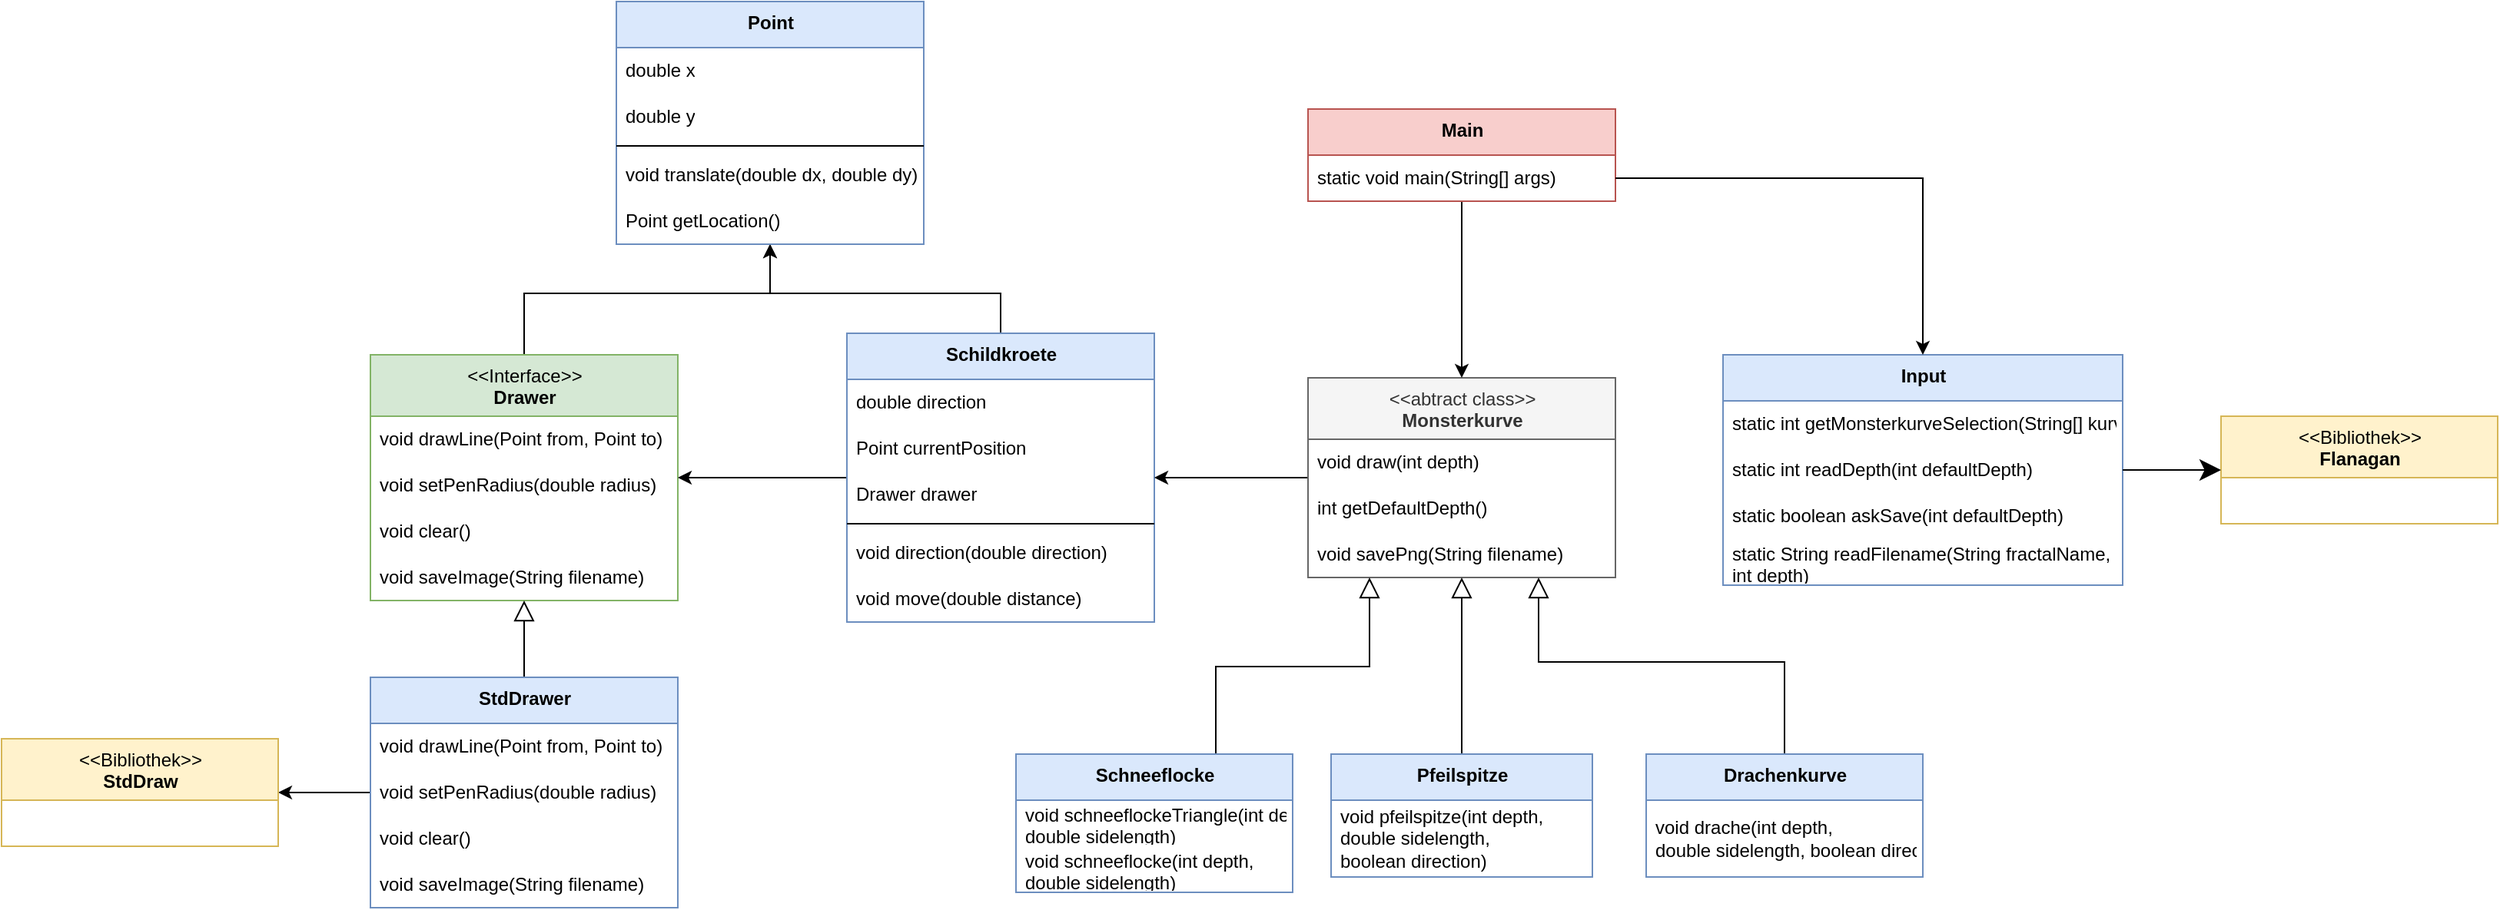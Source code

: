 <mxfile version="14.1.8" type="device" pages="4"><diagram name="Page-1" id="929967ad-93f9-6ef4-fab6-5d389245f69c"><mxGraphModel dx="2234" dy="1420" grid="1" gridSize="10" guides="1" tooltips="1" connect="1" arrows="1" fold="1" page="1" pageScale="1.5" pageWidth="1169" pageHeight="826" background="none" math="0" shadow="0"><root><mxCell id="0" style=";html=1;"/><mxCell id="1" style=";html=1;" parent="0"/><mxCell id="JNPjMtO4PmQAxvZl8eTC-41" style="edgeStyle=orthogonalEdgeStyle;rounded=0;orthogonalLoop=1;jettySize=auto;html=1;entryX=0.5;entryY=1;entryDx=0;entryDy=0;entryPerimeter=0;" edge="1" parent="1" source="JNPjMtO4PmQAxvZl8eTC-1" target="JNPjMtO4PmQAxvZl8eTC-39"><mxGeometry relative="1" as="geometry"><Array as="points"><mxPoint x="400" y="350"/><mxPoint x="560" y="350"/></Array></mxGeometry></mxCell><mxCell id="JNPjMtO4PmQAxvZl8eTC-1" value="&amp;lt;&amp;lt;Interface&amp;gt;&amp;gt;&lt;br&gt;&lt;b&gt;Drawer&lt;/b&gt;" style="swimlane;fontStyle=0;align=center;verticalAlign=top;childLayout=stackLayout;horizontal=1;startSize=40;horizontalStack=0;resizeParent=1;resizeParentMax=0;resizeLast=0;collapsible=0;marginBottom=0;html=1;fillColor=#d5e8d4;strokeColor=#82b366;" vertex="1" parent="1"><mxGeometry x="300" y="390" width="200" height="160" as="geometry"/></mxCell><mxCell id="JNPjMtO4PmQAxvZl8eTC-3" value="void drawLine(Point from, Point to)" style="text;html=1;strokeColor=none;fillColor=none;align=left;verticalAlign=middle;spacingLeft=4;spacingRight=4;overflow=hidden;rotatable=0;points=[[0,0.5],[1,0.5]];portConstraint=eastwest;" vertex="1" parent="JNPjMtO4PmQAxvZl8eTC-1"><mxGeometry y="40" width="200" height="30" as="geometry"/></mxCell><mxCell id="JNPjMtO4PmQAxvZl8eTC-4" value="void setPenRadius(double radius)" style="text;html=1;strokeColor=none;fillColor=none;align=left;verticalAlign=middle;spacingLeft=4;spacingRight=4;overflow=hidden;rotatable=0;points=[[0,0.5],[1,0.5]];portConstraint=eastwest;" vertex="1" parent="JNPjMtO4PmQAxvZl8eTC-1"><mxGeometry y="70" width="200" height="30" as="geometry"/></mxCell><mxCell id="JNPjMtO4PmQAxvZl8eTC-2" value="void clear()" style="text;html=1;strokeColor=none;fillColor=none;align=left;verticalAlign=middle;spacingLeft=4;spacingRight=4;overflow=hidden;rotatable=0;points=[[0,0.5],[1,0.5]];portConstraint=eastwest;" vertex="1" parent="JNPjMtO4PmQAxvZl8eTC-1"><mxGeometry y="100" width="200" height="30" as="geometry"/></mxCell><mxCell id="JNPjMtO4PmQAxvZl8eTC-5" value="void saveImage(String filename)" style="text;html=1;strokeColor=none;fillColor=none;align=left;verticalAlign=middle;spacingLeft=4;spacingRight=4;overflow=hidden;rotatable=0;points=[[0,0.5],[1,0.5]];portConstraint=eastwest;" vertex="1" parent="JNPjMtO4PmQAxvZl8eTC-1"><mxGeometry y="130" width="200" height="30" as="geometry"/></mxCell><mxCell id="JNPjMtO4PmQAxvZl8eTC-13" style="edgeStyle=orthogonalEdgeStyle;rounded=0;orthogonalLoop=1;jettySize=auto;html=1;endArrow=block;endFill=0;endSize=11;" edge="1" parent="1" source="JNPjMtO4PmQAxvZl8eTC-6" target="JNPjMtO4PmQAxvZl8eTC-1"><mxGeometry relative="1" as="geometry"/></mxCell><mxCell id="JNPjMtO4PmQAxvZl8eTC-64" style="edgeStyle=orthogonalEdgeStyle;rounded=0;orthogonalLoop=1;jettySize=auto;html=1;endArrow=classic;endFill=1;" edge="1" parent="1" source="JNPjMtO4PmQAxvZl8eTC-6" target="JNPjMtO4PmQAxvZl8eTC-62"><mxGeometry relative="1" as="geometry"/></mxCell><mxCell id="JNPjMtO4PmQAxvZl8eTC-6" value="&lt;b&gt;StdDrawer&lt;/b&gt;" style="swimlane;fontStyle=0;align=center;verticalAlign=top;childLayout=stackLayout;horizontal=1;startSize=30;horizontalStack=0;resizeParent=1;resizeParentMax=0;resizeLast=0;collapsible=0;marginBottom=0;html=1;fillColor=#dae8fc;strokeColor=#6c8ebf;" vertex="1" parent="1"><mxGeometry x="300" y="600" width="200" height="150" as="geometry"/></mxCell><mxCell id="JNPjMtO4PmQAxvZl8eTC-7" value="void drawLine(Point from, Point to)" style="text;html=1;strokeColor=none;fillColor=none;align=left;verticalAlign=middle;spacingLeft=4;spacingRight=4;overflow=hidden;rotatable=0;points=[[0,0.5],[1,0.5]];portConstraint=eastwest;" vertex="1" parent="JNPjMtO4PmQAxvZl8eTC-6"><mxGeometry y="30" width="200" height="30" as="geometry"/></mxCell><mxCell id="JNPjMtO4PmQAxvZl8eTC-8" value="void setPenRadius(double radius)" style="text;html=1;strokeColor=none;fillColor=none;align=left;verticalAlign=middle;spacingLeft=4;spacingRight=4;overflow=hidden;rotatable=0;points=[[0,0.5],[1,0.5]];portConstraint=eastwest;" vertex="1" parent="JNPjMtO4PmQAxvZl8eTC-6"><mxGeometry y="60" width="200" height="30" as="geometry"/></mxCell><mxCell id="JNPjMtO4PmQAxvZl8eTC-9" value="void clear()" style="text;html=1;strokeColor=none;fillColor=none;align=left;verticalAlign=middle;spacingLeft=4;spacingRight=4;overflow=hidden;rotatable=0;points=[[0,0.5],[1,0.5]];portConstraint=eastwest;" vertex="1" parent="JNPjMtO4PmQAxvZl8eTC-6"><mxGeometry y="90" width="200" height="30" as="geometry"/></mxCell><mxCell id="JNPjMtO4PmQAxvZl8eTC-10" value="void saveImage(String filename)" style="text;html=1;strokeColor=none;fillColor=none;align=left;verticalAlign=middle;spacingLeft=4;spacingRight=4;overflow=hidden;rotatable=0;points=[[0,0.5],[1,0.5]];portConstraint=eastwest;" vertex="1" parent="JNPjMtO4PmQAxvZl8eTC-6"><mxGeometry y="120" width="200" height="30" as="geometry"/></mxCell><mxCell id="JNPjMtO4PmQAxvZl8eTC-25" style="edgeStyle=orthogonalEdgeStyle;rounded=0;orthogonalLoop=1;jettySize=auto;html=1;" edge="1" parent="1" source="JNPjMtO4PmQAxvZl8eTC-14" target="JNPjMtO4PmQAxvZl8eTC-1"><mxGeometry relative="1" as="geometry"/></mxCell><mxCell id="JNPjMtO4PmQAxvZl8eTC-40" style="edgeStyle=orthogonalEdgeStyle;rounded=0;orthogonalLoop=1;jettySize=auto;html=1;" edge="1" parent="1" source="JNPjMtO4PmQAxvZl8eTC-14" target="JNPjMtO4PmQAxvZl8eTC-33"><mxGeometry relative="1" as="geometry"><Array as="points"><mxPoint x="710" y="350"/><mxPoint x="560" y="350"/></Array></mxGeometry></mxCell><mxCell id="JNPjMtO4PmQAxvZl8eTC-14" value="&lt;b&gt;Schildkroete&lt;/b&gt;" style="swimlane;fontStyle=0;align=center;verticalAlign=top;childLayout=stackLayout;horizontal=1;startSize=30;horizontalStack=0;resizeParent=1;resizeParentMax=0;resizeLast=0;collapsible=0;marginBottom=0;html=1;fillColor=#dae8fc;strokeColor=#6c8ebf;" vertex="1" parent="1"><mxGeometry x="610" y="376" width="200" height="188" as="geometry"/></mxCell><mxCell id="JNPjMtO4PmQAxvZl8eTC-15" value="double direction" style="text;html=1;strokeColor=none;fillColor=none;align=left;verticalAlign=middle;spacingLeft=4;spacingRight=4;overflow=hidden;rotatable=0;points=[[0,0.5],[1,0.5]];portConstraint=eastwest;" vertex="1" parent="JNPjMtO4PmQAxvZl8eTC-14"><mxGeometry y="30" width="200" height="30" as="geometry"/></mxCell><mxCell id="JNPjMtO4PmQAxvZl8eTC-16" value="Point currentPosition" style="text;html=1;strokeColor=none;fillColor=none;align=left;verticalAlign=middle;spacingLeft=4;spacingRight=4;overflow=hidden;rotatable=0;points=[[0,0.5],[1,0.5]];portConstraint=eastwest;" vertex="1" parent="JNPjMtO4PmQAxvZl8eTC-14"><mxGeometry y="60" width="200" height="30" as="geometry"/></mxCell><mxCell id="JNPjMtO4PmQAxvZl8eTC-32" value="Drawer drawer" style="text;html=1;strokeColor=none;fillColor=none;align=left;verticalAlign=middle;spacingLeft=4;spacingRight=4;overflow=hidden;rotatable=0;points=[[0,0.5],[1,0.5]];portConstraint=eastwest;" vertex="1" parent="JNPjMtO4PmQAxvZl8eTC-14"><mxGeometry y="90" width="200" height="30" as="geometry"/></mxCell><mxCell id="JNPjMtO4PmQAxvZl8eTC-31" value="" style="line;strokeWidth=1;fillColor=none;align=left;verticalAlign=middle;spacingTop=-1;spacingLeft=3;spacingRight=3;rotatable=0;labelPosition=right;points=[];portConstraint=eastwest;" vertex="1" parent="JNPjMtO4PmQAxvZl8eTC-14"><mxGeometry y="120" width="200" height="8" as="geometry"/></mxCell><mxCell id="JNPjMtO4PmQAxvZl8eTC-17" value="void direction(double direction)" style="text;html=1;strokeColor=none;fillColor=none;align=left;verticalAlign=middle;spacingLeft=4;spacingRight=4;overflow=hidden;rotatable=0;points=[[0,0.5],[1,0.5]];portConstraint=eastwest;" vertex="1" parent="JNPjMtO4PmQAxvZl8eTC-14"><mxGeometry y="128" width="200" height="30" as="geometry"/></mxCell><mxCell id="JNPjMtO4PmQAxvZl8eTC-18" value="void move(double distance)" style="text;html=1;strokeColor=none;fillColor=none;align=left;verticalAlign=middle;spacingLeft=4;spacingRight=4;overflow=hidden;rotatable=0;points=[[0,0.5],[1,0.5]];portConstraint=eastwest;" vertex="1" parent="JNPjMtO4PmQAxvZl8eTC-14"><mxGeometry y="158" width="200" height="30" as="geometry"/></mxCell><mxCell id="JNPjMtO4PmQAxvZl8eTC-33" value="&lt;b&gt;Point&lt;/b&gt;" style="swimlane;fontStyle=0;align=center;verticalAlign=top;childLayout=stackLayout;horizontal=1;startSize=30;horizontalStack=0;resizeParent=1;resizeParentMax=0;resizeLast=0;collapsible=0;marginBottom=0;html=1;fillColor=#dae8fc;strokeColor=#6c8ebf;" vertex="1" parent="1"><mxGeometry x="460" y="160" width="200" height="158" as="geometry"/></mxCell><mxCell id="JNPjMtO4PmQAxvZl8eTC-34" value="double x" style="text;html=1;strokeColor=none;fillColor=none;align=left;verticalAlign=middle;spacingLeft=4;spacingRight=4;overflow=hidden;rotatable=0;points=[[0,0.5],[1,0.5]];portConstraint=eastwest;" vertex="1" parent="JNPjMtO4PmQAxvZl8eTC-33"><mxGeometry y="30" width="200" height="30" as="geometry"/></mxCell><mxCell id="JNPjMtO4PmQAxvZl8eTC-35" value="double y" style="text;html=1;strokeColor=none;fillColor=none;align=left;verticalAlign=middle;spacingLeft=4;spacingRight=4;overflow=hidden;rotatable=0;points=[[0,0.5],[1,0.5]];portConstraint=eastwest;" vertex="1" parent="JNPjMtO4PmQAxvZl8eTC-33"><mxGeometry y="60" width="200" height="30" as="geometry"/></mxCell><mxCell id="JNPjMtO4PmQAxvZl8eTC-37" value="" style="line;strokeWidth=1;fillColor=none;align=left;verticalAlign=middle;spacingTop=-1;spacingLeft=3;spacingRight=3;rotatable=0;labelPosition=right;points=[];portConstraint=eastwest;" vertex="1" parent="JNPjMtO4PmQAxvZl8eTC-33"><mxGeometry y="90" width="200" height="8" as="geometry"/></mxCell><mxCell id="JNPjMtO4PmQAxvZl8eTC-38" value="void translate(double dx, double dy)" style="text;html=1;strokeColor=none;fillColor=none;align=left;verticalAlign=middle;spacingLeft=4;spacingRight=4;overflow=hidden;rotatable=0;points=[[0,0.5],[1,0.5]];portConstraint=eastwest;" vertex="1" parent="JNPjMtO4PmQAxvZl8eTC-33"><mxGeometry y="98" width="200" height="30" as="geometry"/></mxCell><mxCell id="JNPjMtO4PmQAxvZl8eTC-39" value="Point getLocation()" style="text;html=1;strokeColor=none;fillColor=none;align=left;verticalAlign=middle;spacingLeft=4;spacingRight=4;overflow=hidden;rotatable=0;points=[[0,0.5],[1,0.5]];portConstraint=eastwest;" vertex="1" parent="JNPjMtO4PmQAxvZl8eTC-33"><mxGeometry y="128" width="200" height="30" as="geometry"/></mxCell><mxCell id="JNPjMtO4PmQAxvZl8eTC-47" style="edgeStyle=orthogonalEdgeStyle;rounded=0;orthogonalLoop=1;jettySize=auto;html=1;" edge="1" parent="1" source="JNPjMtO4PmQAxvZl8eTC-42" target="JNPjMtO4PmQAxvZl8eTC-14"><mxGeometry relative="1" as="geometry"/></mxCell><mxCell id="JNPjMtO4PmQAxvZl8eTC-42" value="&amp;lt;&amp;lt;abtract class&amp;gt;&amp;gt;&lt;br&gt;&lt;b&gt;Monsterkurve&lt;/b&gt;" style="swimlane;fontStyle=0;align=center;verticalAlign=top;childLayout=stackLayout;horizontal=1;startSize=40;horizontalStack=0;resizeParent=1;resizeParentMax=0;resizeLast=0;collapsible=0;marginBottom=0;html=1;fillColor=#f5f5f5;strokeColor=#666666;fontColor=#333333;" vertex="1" parent="1"><mxGeometry x="910" y="405" width="200" height="130" as="geometry"/></mxCell><mxCell id="JNPjMtO4PmQAxvZl8eTC-43" value="void draw(int depth)" style="text;html=1;strokeColor=none;fillColor=none;align=left;verticalAlign=middle;spacingLeft=4;spacingRight=4;overflow=hidden;rotatable=0;points=[[0,0.5],[1,0.5]];portConstraint=eastwest;" vertex="1" parent="JNPjMtO4PmQAxvZl8eTC-42"><mxGeometry y="40" width="200" height="30" as="geometry"/></mxCell><mxCell id="JNPjMtO4PmQAxvZl8eTC-44" value="int getDefaultDepth()" style="text;html=1;strokeColor=none;fillColor=none;align=left;verticalAlign=middle;spacingLeft=4;spacingRight=4;overflow=hidden;rotatable=0;points=[[0,0.5],[1,0.5]];portConstraint=eastwest;" vertex="1" parent="JNPjMtO4PmQAxvZl8eTC-42"><mxGeometry y="70" width="200" height="30" as="geometry"/></mxCell><mxCell id="JNPjMtO4PmQAxvZl8eTC-45" value="void savePng(String filename)" style="text;html=1;strokeColor=none;fillColor=none;align=left;verticalAlign=middle;spacingLeft=4;spacingRight=4;overflow=hidden;rotatable=0;points=[[0,0.5],[1,0.5]];portConstraint=eastwest;" vertex="1" parent="JNPjMtO4PmQAxvZl8eTC-42"><mxGeometry y="100" width="200" height="30" as="geometry"/></mxCell><mxCell id="JNPjMtO4PmQAxvZl8eTC-55" style="edgeStyle=orthogonalEdgeStyle;rounded=0;orthogonalLoop=1;jettySize=auto;html=1;endArrow=block;endFill=0;endSize=11;" edge="1" parent="1" source="JNPjMtO4PmQAxvZl8eTC-48" target="JNPjMtO4PmQAxvZl8eTC-42"><mxGeometry relative="1" as="geometry"><Array as="points"><mxPoint x="850" y="593"/><mxPoint x="950" y="593"/></Array></mxGeometry></mxCell><mxCell id="JNPjMtO4PmQAxvZl8eTC-48" value="&lt;b&gt;Schneeflocke&lt;/b&gt;" style="swimlane;fontStyle=0;align=center;verticalAlign=top;childLayout=stackLayout;horizontal=1;startSize=30;horizontalStack=0;resizeParent=1;resizeParentMax=0;resizeLast=0;collapsible=0;marginBottom=0;html=1;fillColor=#dae8fc;strokeColor=#6c8ebf;" vertex="1" parent="1"><mxGeometry x="720" y="650" width="180" height="90" as="geometry"/></mxCell><mxCell id="JNPjMtO4PmQAxvZl8eTC-51" value="void schneeflockeTriangle(int depth,&lt;br&gt;double sidelength)" style="text;html=1;strokeColor=none;fillColor=none;align=left;verticalAlign=middle;spacingLeft=4;spacingRight=4;overflow=hidden;rotatable=0;points=[[0,0.5],[1,0.5]];portConstraint=eastwest;" vertex="1" parent="JNPjMtO4PmQAxvZl8eTC-48"><mxGeometry y="30" width="180" height="30" as="geometry"/></mxCell><mxCell id="JNPjMtO4PmQAxvZl8eTC-81" value="void schneeflocke(int depth,&lt;br&gt;double sidelength)" style="text;html=1;strokeColor=none;fillColor=none;align=left;verticalAlign=middle;spacingLeft=4;spacingRight=4;overflow=hidden;rotatable=0;points=[[0,0.5],[1,0.5]];portConstraint=eastwest;" vertex="1" parent="JNPjMtO4PmQAxvZl8eTC-48"><mxGeometry y="60" width="180" height="30" as="geometry"/></mxCell><mxCell id="JNPjMtO4PmQAxvZl8eTC-58" style="edgeStyle=orthogonalEdgeStyle;rounded=0;orthogonalLoop=1;jettySize=auto;html=1;endArrow=block;endFill=0;endSize=11;" edge="1" parent="1" source="JNPjMtO4PmQAxvZl8eTC-56" target="JNPjMtO4PmQAxvZl8eTC-42"><mxGeometry relative="1" as="geometry"/></mxCell><mxCell id="JNPjMtO4PmQAxvZl8eTC-56" value="&lt;b&gt;Pfeilspitze&lt;/b&gt;" style="swimlane;fontStyle=0;align=center;verticalAlign=top;childLayout=stackLayout;horizontal=1;startSize=30;horizontalStack=0;resizeParent=1;resizeParentMax=0;resizeLast=0;collapsible=0;marginBottom=0;html=1;fillColor=#dae8fc;strokeColor=#6c8ebf;" vertex="1" parent="1"><mxGeometry x="925" y="650" width="170" height="80" as="geometry"/></mxCell><mxCell id="JNPjMtO4PmQAxvZl8eTC-57" value="void pfeilspitze(int depth,&lt;br&gt;double sidelength,&lt;br&gt;boolean direction)" style="text;html=1;strokeColor=none;fillColor=none;align=left;verticalAlign=middle;spacingLeft=4;spacingRight=4;overflow=hidden;rotatable=0;points=[[0,0.5],[1,0.5]];portConstraint=eastwest;" vertex="1" parent="JNPjMtO4PmQAxvZl8eTC-56"><mxGeometry y="30" width="170" height="50" as="geometry"/></mxCell><mxCell id="JNPjMtO4PmQAxvZl8eTC-61" style="edgeStyle=orthogonalEdgeStyle;rounded=0;orthogonalLoop=1;jettySize=auto;html=1;endArrow=block;endFill=0;endSize=11;" edge="1" parent="1" source="JNPjMtO4PmQAxvZl8eTC-59" target="JNPjMtO4PmQAxvZl8eTC-42"><mxGeometry relative="1" as="geometry"><Array as="points"><mxPoint x="1220" y="590"/><mxPoint x="1060" y="590"/></Array></mxGeometry></mxCell><mxCell id="JNPjMtO4PmQAxvZl8eTC-59" value="&lt;b&gt;Drachenkurve&lt;/b&gt;" style="swimlane;fontStyle=0;align=center;verticalAlign=top;childLayout=stackLayout;horizontal=1;startSize=30;horizontalStack=0;resizeParent=1;resizeParentMax=0;resizeLast=0;collapsible=0;marginBottom=0;html=1;fillColor=#dae8fc;strokeColor=#6c8ebf;" vertex="1" parent="1"><mxGeometry x="1130" y="650" width="180" height="80" as="geometry"/></mxCell><mxCell id="JNPjMtO4PmQAxvZl8eTC-60" value="void drache(int depth,&lt;br&gt;double sidelength, boolean direction)" style="text;html=1;strokeColor=none;fillColor=none;align=left;verticalAlign=middle;spacingLeft=4;spacingRight=4;overflow=hidden;rotatable=0;points=[[0,0.5],[1,0.5]];portConstraint=eastwest;" vertex="1" parent="JNPjMtO4PmQAxvZl8eTC-59"><mxGeometry y="30" width="180" height="50" as="geometry"/></mxCell><mxCell id="JNPjMtO4PmQAxvZl8eTC-62" value="&amp;lt;&amp;lt;Bibliothek&amp;gt;&amp;gt;&lt;br&gt;&lt;b&gt;StdDraw&lt;/b&gt;" style="swimlane;fontStyle=0;align=center;verticalAlign=top;childLayout=stackLayout;horizontal=1;startSize=40;horizontalStack=0;resizeParent=1;resizeParentMax=0;resizeLast=0;collapsible=0;marginBottom=0;html=1;fillColor=#fff2cc;strokeColor=#d6b656;" vertex="1" parent="1"><mxGeometry x="60" y="640" width="180" height="70" as="geometry"/></mxCell><mxCell id="JNPjMtO4PmQAxvZl8eTC-71" style="edgeStyle=orthogonalEdgeStyle;rounded=0;orthogonalLoop=1;jettySize=auto;html=1;endArrow=classic;endFill=1;" edge="1" parent="1" source="JNPjMtO4PmQAxvZl8eTC-65" target="JNPjMtO4PmQAxvZl8eTC-42"><mxGeometry relative="1" as="geometry"/></mxCell><mxCell id="JNPjMtO4PmQAxvZl8eTC-65" value="&lt;b&gt;Main&lt;/b&gt;" style="swimlane;fontStyle=0;align=center;verticalAlign=top;childLayout=stackLayout;horizontal=1;startSize=30;horizontalStack=0;resizeParent=1;resizeParentMax=0;resizeLast=0;collapsible=0;marginBottom=0;html=1;fillColor=#f8cecc;strokeColor=#b85450;" vertex="1" parent="1"><mxGeometry x="910" y="230" width="200" height="60" as="geometry"/></mxCell><mxCell id="JNPjMtO4PmQAxvZl8eTC-69" value="static void main(String[] args)" style="text;html=1;strokeColor=none;fillColor=none;align=left;verticalAlign=middle;spacingLeft=4;spacingRight=4;overflow=hidden;rotatable=0;points=[[0,0.5],[1,0.5]];portConstraint=eastwest;" vertex="1" parent="JNPjMtO4PmQAxvZl8eTC-65"><mxGeometry y="30" width="200" height="30" as="geometry"/></mxCell><mxCell id="JNPjMtO4PmQAxvZl8eTC-72" value="&lt;b&gt;Input&lt;/b&gt;" style="swimlane;fontStyle=0;align=center;verticalAlign=top;childLayout=stackLayout;horizontal=1;startSize=30;horizontalStack=0;resizeParent=1;resizeParentMax=0;resizeLast=0;collapsible=0;marginBottom=0;html=1;fillColor=#dae8fc;strokeColor=#6c8ebf;" vertex="1" parent="1"><mxGeometry x="1180" y="390" width="260" height="150" as="geometry"/></mxCell><mxCell id="JNPjMtO4PmQAxvZl8eTC-76" value="static int getMonsterkurveSelection(String[] kurvenNamen)&amp;nbsp;" style="text;html=1;strokeColor=none;fillColor=none;align=left;verticalAlign=middle;spacingLeft=4;spacingRight=4;overflow=hidden;rotatable=0;points=[[0,0.5],[1,0.5]];portConstraint=eastwest;" vertex="1" parent="JNPjMtO4PmQAxvZl8eTC-72"><mxGeometry y="30" width="260" height="30" as="geometry"/></mxCell><mxCell id="JNPjMtO4PmQAxvZl8eTC-77" value="static int readDepth(int defaultDepth)" style="text;html=1;strokeColor=none;fillColor=none;align=left;verticalAlign=middle;spacingLeft=4;spacingRight=4;overflow=hidden;rotatable=0;points=[[0,0.5],[1,0.5]];portConstraint=eastwest;" vertex="1" parent="JNPjMtO4PmQAxvZl8eTC-72"><mxGeometry y="60" width="260" height="30" as="geometry"/></mxCell><mxCell id="JNPjMtO4PmQAxvZl8eTC-78" value="static boolean askSave(int defaultDepth)" style="text;html=1;strokeColor=none;fillColor=none;align=left;verticalAlign=middle;spacingLeft=4;spacingRight=4;overflow=hidden;rotatable=0;points=[[0,0.5],[1,0.5]];portConstraint=eastwest;" vertex="1" parent="JNPjMtO4PmQAxvZl8eTC-72"><mxGeometry y="90" width="260" height="30" as="geometry"/></mxCell><mxCell id="JNPjMtO4PmQAxvZl8eTC-79" value="static String readFilename(String fractalName, &lt;br&gt;int depth)" style="text;html=1;strokeColor=none;fillColor=none;align=left;verticalAlign=middle;spacingLeft=4;spacingRight=4;overflow=hidden;rotatable=0;points=[[0,0.5],[1,0.5]];portConstraint=eastwest;" vertex="1" parent="JNPjMtO4PmQAxvZl8eTC-72"><mxGeometry y="120" width="260" height="30" as="geometry"/></mxCell><mxCell id="JNPjMtO4PmQAxvZl8eTC-80" style="edgeStyle=orthogonalEdgeStyle;rounded=0;orthogonalLoop=1;jettySize=auto;html=1;endArrow=classic;endFill=1;" edge="1" parent="1" source="JNPjMtO4PmQAxvZl8eTC-69" target="JNPjMtO4PmQAxvZl8eTC-72"><mxGeometry relative="1" as="geometry"/></mxCell><mxCell id="1DSYlMbGi893TGr-kvmG-1" value="&amp;lt;&amp;lt;Bibliothek&amp;gt;&amp;gt;&lt;br&gt;&lt;b&gt;Flanagan&lt;/b&gt;" style="swimlane;fontStyle=0;align=center;verticalAlign=top;childLayout=stackLayout;horizontal=1;startSize=40;horizontalStack=0;resizeParent=1;resizeParentMax=0;resizeLast=0;collapsible=0;marginBottom=0;html=1;fillColor=#fff2cc;strokeColor=#d6b656;" vertex="1" parent="1"><mxGeometry x="1504" y="430" width="180" height="70" as="geometry"/></mxCell><mxCell id="1DSYlMbGi893TGr-kvmG-2" style="edgeStyle=orthogonalEdgeStyle;rounded=0;orthogonalLoop=1;jettySize=auto;html=1;endArrow=classic;endFill=1;endSize=11;" edge="1" parent="1" source="JNPjMtO4PmQAxvZl8eTC-77" target="1DSYlMbGi893TGr-kvmG-1"><mxGeometry relative="1" as="geometry"/></mxCell></root></mxGraphModel></diagram><diagram id="bfoEhYWoJAkr9zjgCzRu" name="Seite-2"><mxGraphModel dx="782" dy="497" grid="1" gridSize="10" guides="1" tooltips="1" connect="1" arrows="1" fold="1" page="1" pageScale="1" pageWidth="850" pageHeight="1100" math="0" shadow="0"><root><mxCell id="zhVg3lfCgneoSS15qeUb-0"/><mxCell id="zhVg3lfCgneoSS15qeUb-1" parent="zhVg3lfCgneoSS15qeUb-0"/><mxCell id="zhVg3lfCgneoSS15qeUb-2" value="&lt;b&gt;Schildkroete&lt;/b&gt;" style="swimlane;fontStyle=0;align=center;verticalAlign=top;childLayout=stackLayout;horizontal=1;startSize=30;horizontalStack=0;resizeParent=1;resizeParentMax=0;resizeLast=0;collapsible=0;marginBottom=0;html=1;fillColor=#dae8fc;strokeColor=#6c8ebf;" vertex="1" parent="zhVg3lfCgneoSS15qeUb-1"><mxGeometry x="70" y="130" width="200" height="90" as="geometry"/></mxCell><mxCell id="zhVg3lfCgneoSS15qeUb-3" value="void direction(double direction)" style="text;html=1;strokeColor=none;fillColor=none;align=left;verticalAlign=middle;spacingLeft=4;spacingRight=4;overflow=hidden;rotatable=0;points=[[0,0.5],[1,0.5]];portConstraint=eastwest;" vertex="1" parent="zhVg3lfCgneoSS15qeUb-2"><mxGeometry y="30" width="200" height="30" as="geometry"/></mxCell><mxCell id="zhVg3lfCgneoSS15qeUb-4" value="void move(double distance)" style="text;html=1;strokeColor=none;fillColor=none;align=left;verticalAlign=middle;spacingLeft=4;spacingRight=4;overflow=hidden;rotatable=0;points=[[0,0.5],[1,0.5]];portConstraint=eastwest;" vertex="1" parent="zhVg3lfCgneoSS15qeUb-2"><mxGeometry y="60" width="200" height="30" as="geometry"/></mxCell></root></mxGraphModel></diagram><diagram id="kYCoB76-tdCTIB0EtGvl" name="Schildkroete_voll"><mxGraphModel dx="-68" dy="497" grid="1" gridSize="10" guides="1" tooltips="1" connect="1" arrows="1" fold="1" page="1" pageScale="1" pageWidth="850" pageHeight="1100" math="0" shadow="0"><root><mxCell id="hEl3UQBH2x880kwZ0qGN-0"/><mxCell id="hEl3UQBH2x880kwZ0qGN-1" parent="hEl3UQBH2x880kwZ0qGN-0"/><mxCell id="hEl3UQBH2x880kwZ0qGN-2" value="&lt;b&gt;Schildkroete&lt;/b&gt;" style="swimlane;fontStyle=0;align=center;verticalAlign=top;childLayout=stackLayout;horizontal=1;startSize=30;horizontalStack=0;resizeParent=1;resizeParentMax=0;resizeLast=0;collapsible=0;marginBottom=0;html=1;fillColor=#dae8fc;strokeColor=#6c8ebf;" vertex="1" parent="hEl3UQBH2x880kwZ0qGN-1"><mxGeometry x="1100" y="190" width="200" height="188" as="geometry"/></mxCell><mxCell id="hEl3UQBH2x880kwZ0qGN-3" value="double direction" style="text;html=1;strokeColor=none;fillColor=none;align=left;verticalAlign=middle;spacingLeft=4;spacingRight=4;overflow=hidden;rotatable=0;points=[[0,0.5],[1,0.5]];portConstraint=eastwest;" vertex="1" parent="hEl3UQBH2x880kwZ0qGN-2"><mxGeometry y="30" width="200" height="30" as="geometry"/></mxCell><mxCell id="hEl3UQBH2x880kwZ0qGN-4" value="Point currentPosition" style="text;html=1;strokeColor=none;fillColor=none;align=left;verticalAlign=middle;spacingLeft=4;spacingRight=4;overflow=hidden;rotatable=0;points=[[0,0.5],[1,0.5]];portConstraint=eastwest;" vertex="1" parent="hEl3UQBH2x880kwZ0qGN-2"><mxGeometry y="60" width="200" height="30" as="geometry"/></mxCell><mxCell id="hEl3UQBH2x880kwZ0qGN-5" value="Drawer drawer" style="text;html=1;strokeColor=none;fillColor=none;align=left;verticalAlign=middle;spacingLeft=4;spacingRight=4;overflow=hidden;rotatable=0;points=[[0,0.5],[1,0.5]];portConstraint=eastwest;" vertex="1" parent="hEl3UQBH2x880kwZ0qGN-2"><mxGeometry y="90" width="200" height="30" as="geometry"/></mxCell><mxCell id="hEl3UQBH2x880kwZ0qGN-6" value="" style="line;strokeWidth=1;fillColor=none;align=left;verticalAlign=middle;spacingTop=-1;spacingLeft=3;spacingRight=3;rotatable=0;labelPosition=right;points=[];portConstraint=eastwest;" vertex="1" parent="hEl3UQBH2x880kwZ0qGN-2"><mxGeometry y="120" width="200" height="8" as="geometry"/></mxCell><mxCell id="hEl3UQBH2x880kwZ0qGN-7" value="void direction(double direction)" style="text;html=1;strokeColor=none;fillColor=none;align=left;verticalAlign=middle;spacingLeft=4;spacingRight=4;overflow=hidden;rotatable=0;points=[[0,0.5],[1,0.5]];portConstraint=eastwest;" vertex="1" parent="hEl3UQBH2x880kwZ0qGN-2"><mxGeometry y="128" width="200" height="30" as="geometry"/></mxCell><mxCell id="hEl3UQBH2x880kwZ0qGN-8" value="void move(double distance)" style="text;html=1;strokeColor=none;fillColor=none;align=left;verticalAlign=middle;spacingLeft=4;spacingRight=4;overflow=hidden;rotatable=0;points=[[0,0.5],[1,0.5]];portConstraint=eastwest;" vertex="1" parent="hEl3UQBH2x880kwZ0qGN-2"><mxGeometry y="158" width="200" height="30" as="geometry"/></mxCell></root></mxGraphModel></diagram><diagram id="LkEz6YJ2zHS1BbPF8a-c" name="drawer"><mxGraphModel dx="652" dy="414" grid="1" gridSize="10" guides="1" tooltips="1" connect="1" arrows="1" fold="1" page="1" pageScale="1" pageWidth="850" pageHeight="1100" math="0" shadow="0"><root><mxCell id="inR53U1k23dH0vc3k7kT-0"/><mxCell id="inR53U1k23dH0vc3k7kT-1" parent="inR53U1k23dH0vc3k7kT-0"/><mxCell id="YZBgKdlIVyHo8NtqwG1c-0" value="&amp;lt;&amp;lt;Interface&amp;gt;&amp;gt;&lt;br&gt;&lt;b&gt;Drawer&lt;/b&gt;" style="swimlane;fontStyle=0;align=center;verticalAlign=top;childLayout=stackLayout;horizontal=1;startSize=40;horizontalStack=0;resizeParent=1;resizeParentMax=0;resizeLast=0;collapsible=0;marginBottom=0;html=1;fillColor=#d5e8d4;strokeColor=#82b366;" vertex="1" parent="inR53U1k23dH0vc3k7kT-1"><mxGeometry x="220" y="290" width="200" height="70" as="geometry"/></mxCell><mxCell id="YZBgKdlIVyHo8NtqwG1c-1" value="void drawLine(Point from, Point to)" style="text;html=1;strokeColor=none;fillColor=none;align=left;verticalAlign=middle;spacingLeft=4;spacingRight=4;overflow=hidden;rotatable=0;points=[[0,0.5],[1,0.5]];portConstraint=eastwest;" vertex="1" parent="YZBgKdlIVyHo8NtqwG1c-0"><mxGeometry y="40" width="200" height="30" as="geometry"/></mxCell></root></mxGraphModel></diagram></mxfile>